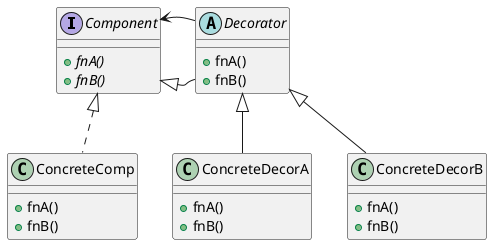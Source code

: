 @startuml

interface Component
{
    + {Abstract} fnA()
    + {Abstract} fnB()
}

class ConcreteComp
{
    + fnA()
    + fnB()
}

Component <|.. ConcreteComp

Abstract Decorator
{
    + fnA()
    + fnB()
}

Component <|- Decorator
Component <- Decorator

Class ConcreteDecorA
{
    + fnA()
    + fnB()
}

Class ConcreteDecorB
{
    + fnA()
    + fnB()
}

Decorator <|-- ConcreteDecorA
Decorator <|-- ConcreteDecorB

@enduml
